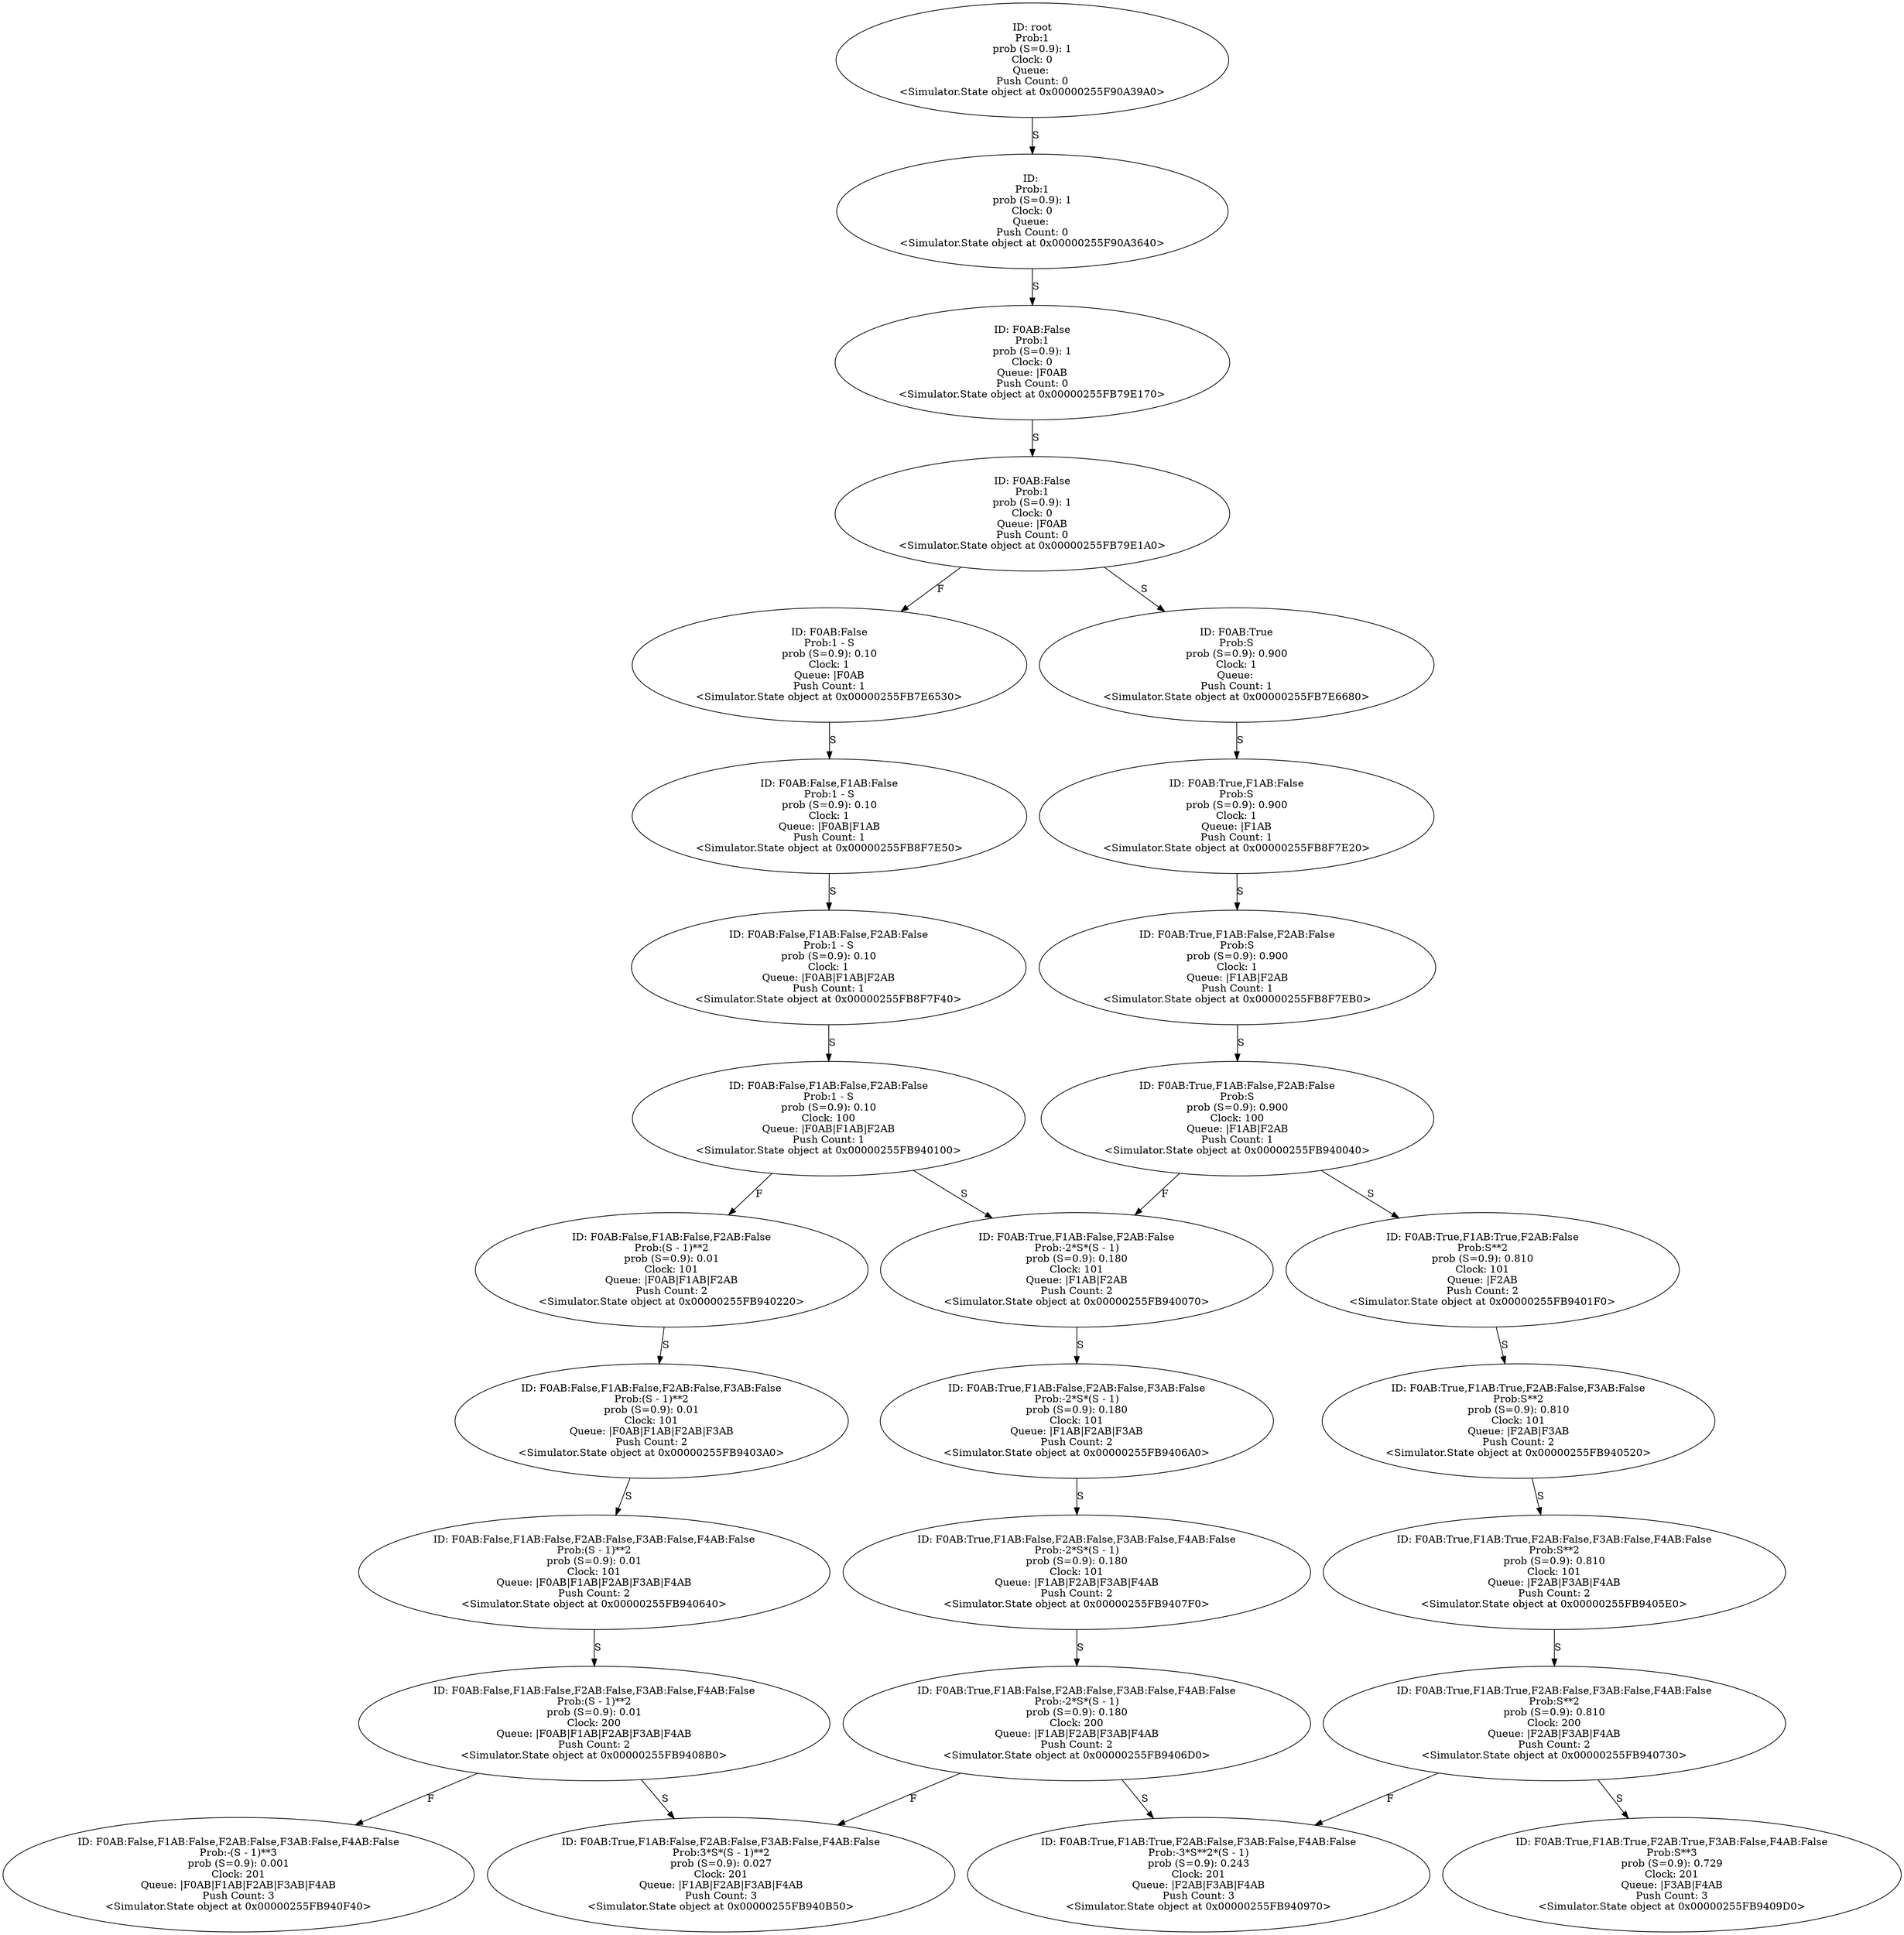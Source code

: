 digraph "./Output/./controled_frequency_S100_R50_t0_tPlus200" {
	<Simulator.State object at 0x00000255F90A39A0> [label="ID: root
Prob:1
prob (S=0.9): 1
Clock: 0
Queue: 
Push Count: 0
<Simulator.State object at 0x00000255F90A39A0>"]
	<Simulator.State object at 0x00000255F90A39A0> -> <Simulator.State object at 0x00000255F90A3640> [label=S]
	<Simulator.State object at 0x00000255F90A3640> [label="ID: 
Prob:1
prob (S=0.9): 1
Clock: 0
Queue: 
Push Count: 0
<Simulator.State object at 0x00000255F90A3640>"]
	<Simulator.State object at 0x00000255F90A3640> -> <Simulator.State object at 0x00000255FB79E170> [label=S]
	<Simulator.State object at 0x00000255FB79E170> [label="ID: F0AB:False
Prob:1
prob (S=0.9): 1
Clock: 0
Queue: |F0AB
Push Count: 0
<Simulator.State object at 0x00000255FB79E170>"]
	<Simulator.State object at 0x00000255FB79E170> -> <Simulator.State object at 0x00000255FB79E1A0> [label=S]
	<Simulator.State object at 0x00000255FB79E1A0> [label="ID: F0AB:False
Prob:1
prob (S=0.9): 1
Clock: 0
Queue: |F0AB
Push Count: 0
<Simulator.State object at 0x00000255FB79E1A0>"]
	<Simulator.State object at 0x00000255FB79E1A0> -> <Simulator.State object at 0x00000255FB7E6530> [label=F]
	<Simulator.State object at 0x00000255FB79E1A0> -> <Simulator.State object at 0x00000255FB7E6680> [label=S]
	<Simulator.State object at 0x00000255FB7E6530> [label="ID: F0AB:False
Prob:1 - S
prob (S=0.9): 0.10
Clock: 1
Queue: |F0AB
Push Count: 1
<Simulator.State object at 0x00000255FB7E6530>"]
	<Simulator.State object at 0x00000255FB7E6530> -> <Simulator.State object at 0x00000255FB8F7E50> [label=S]
	<Simulator.State object at 0x00000255FB7E6680> [label="ID: F0AB:True
Prob:S
prob (S=0.9): 0.900
Clock: 1
Queue: 
Push Count: 1
<Simulator.State object at 0x00000255FB7E6680>"]
	<Simulator.State object at 0x00000255FB7E6680> -> <Simulator.State object at 0x00000255FB8F7E20> [label=S]
	<Simulator.State object at 0x00000255FB8F7E50> [label="ID: F0AB:False,F1AB:False
Prob:1 - S
prob (S=0.9): 0.10
Clock: 1
Queue: |F0AB|F1AB
Push Count: 1
<Simulator.State object at 0x00000255FB8F7E50>"]
	<Simulator.State object at 0x00000255FB8F7E50> -> <Simulator.State object at 0x00000255FB8F7F40> [label=S]
	<Simulator.State object at 0x00000255FB8F7E20> [label="ID: F0AB:True,F1AB:False
Prob:S
prob (S=0.9): 0.900
Clock: 1
Queue: |F1AB
Push Count: 1
<Simulator.State object at 0x00000255FB8F7E20>"]
	<Simulator.State object at 0x00000255FB8F7E20> -> <Simulator.State object at 0x00000255FB8F7EB0> [label=S]
	<Simulator.State object at 0x00000255FB8F7F40> [label="ID: F0AB:False,F1AB:False,F2AB:False
Prob:1 - S
prob (S=0.9): 0.10
Clock: 1
Queue: |F0AB|F1AB|F2AB
Push Count: 1
<Simulator.State object at 0x00000255FB8F7F40>"]
	<Simulator.State object at 0x00000255FB8F7F40> -> <Simulator.State object at 0x00000255FB940100> [label=S]
	<Simulator.State object at 0x00000255FB8F7EB0> [label="ID: F0AB:True,F1AB:False,F2AB:False
Prob:S
prob (S=0.9): 0.900
Clock: 1
Queue: |F1AB|F2AB
Push Count: 1
<Simulator.State object at 0x00000255FB8F7EB0>"]
	<Simulator.State object at 0x00000255FB8F7EB0> -> <Simulator.State object at 0x00000255FB940040> [label=S]
	<Simulator.State object at 0x00000255FB940100> [label="ID: F0AB:False,F1AB:False,F2AB:False
Prob:1 - S
prob (S=0.9): 0.10
Clock: 100
Queue: |F0AB|F1AB|F2AB
Push Count: 1
<Simulator.State object at 0x00000255FB940100>"]
	<Simulator.State object at 0x00000255FB940100> -> <Simulator.State object at 0x00000255FB940220> [label=F]
	<Simulator.State object at 0x00000255FB940100> -> <Simulator.State object at 0x00000255FB940070> [label=S]
	<Simulator.State object at 0x00000255FB940040> [label="ID: F0AB:True,F1AB:False,F2AB:False
Prob:S
prob (S=0.9): 0.900
Clock: 100
Queue: |F1AB|F2AB
Push Count: 1
<Simulator.State object at 0x00000255FB940040>"]
	<Simulator.State object at 0x00000255FB940040> -> <Simulator.State object at 0x00000255FB940070> [label=F]
	<Simulator.State object at 0x00000255FB940040> -> <Simulator.State object at 0x00000255FB9401F0> [label=S]
	<Simulator.State object at 0x00000255FB940220> [label="ID: F0AB:False,F1AB:False,F2AB:False
Prob:(S - 1)**2
prob (S=0.9): 0.01
Clock: 101
Queue: |F0AB|F1AB|F2AB
Push Count: 2
<Simulator.State object at 0x00000255FB940220>"]
	<Simulator.State object at 0x00000255FB940220> -> <Simulator.State object at 0x00000255FB9403A0> [label=S]
	<Simulator.State object at 0x00000255FB940070> [label="ID: F0AB:True,F1AB:False,F2AB:False
Prob:-2*S*(S - 1)
prob (S=0.9): 0.180
Clock: 101
Queue: |F1AB|F2AB
Push Count: 2
<Simulator.State object at 0x00000255FB940070>"]
	<Simulator.State object at 0x00000255FB940070> -> <Simulator.State object at 0x00000255FB9406A0> [label=S]
	<Simulator.State object at 0x00000255FB9401F0> [label="ID: F0AB:True,F1AB:True,F2AB:False
Prob:S**2
prob (S=0.9): 0.810
Clock: 101
Queue: |F2AB
Push Count: 2
<Simulator.State object at 0x00000255FB9401F0>"]
	<Simulator.State object at 0x00000255FB9401F0> -> <Simulator.State object at 0x00000255FB940520> [label=S]
	<Simulator.State object at 0x00000255FB9403A0> [label="ID: F0AB:False,F1AB:False,F2AB:False,F3AB:False
Prob:(S - 1)**2
prob (S=0.9): 0.01
Clock: 101
Queue: |F0AB|F1AB|F2AB|F3AB
Push Count: 2
<Simulator.State object at 0x00000255FB9403A0>"]
	<Simulator.State object at 0x00000255FB9403A0> -> <Simulator.State object at 0x00000255FB940640> [label=S]
	<Simulator.State object at 0x00000255FB9406A0> [label="ID: F0AB:True,F1AB:False,F2AB:False,F3AB:False
Prob:-2*S*(S - 1)
prob (S=0.9): 0.180
Clock: 101
Queue: |F1AB|F2AB|F3AB
Push Count: 2
<Simulator.State object at 0x00000255FB9406A0>"]
	<Simulator.State object at 0x00000255FB9406A0> -> <Simulator.State object at 0x00000255FB9407F0> [label=S]
	<Simulator.State object at 0x00000255FB940520> [label="ID: F0AB:True,F1AB:True,F2AB:False,F3AB:False
Prob:S**2
prob (S=0.9): 0.810
Clock: 101
Queue: |F2AB|F3AB
Push Count: 2
<Simulator.State object at 0x00000255FB940520>"]
	<Simulator.State object at 0x00000255FB940520> -> <Simulator.State object at 0x00000255FB9405E0> [label=S]
	<Simulator.State object at 0x00000255FB940640> [label="ID: F0AB:False,F1AB:False,F2AB:False,F3AB:False,F4AB:False
Prob:(S - 1)**2
prob (S=0.9): 0.01
Clock: 101
Queue: |F0AB|F1AB|F2AB|F3AB|F4AB
Push Count: 2
<Simulator.State object at 0x00000255FB940640>"]
	<Simulator.State object at 0x00000255FB940640> -> <Simulator.State object at 0x00000255FB9408B0> [label=S]
	<Simulator.State object at 0x00000255FB9407F0> [label="ID: F0AB:True,F1AB:False,F2AB:False,F3AB:False,F4AB:False
Prob:-2*S*(S - 1)
prob (S=0.9): 0.180
Clock: 101
Queue: |F1AB|F2AB|F3AB|F4AB
Push Count: 2
<Simulator.State object at 0x00000255FB9407F0>"]
	<Simulator.State object at 0x00000255FB9407F0> -> <Simulator.State object at 0x00000255FB9406D0> [label=S]
	<Simulator.State object at 0x00000255FB9405E0> [label="ID: F0AB:True,F1AB:True,F2AB:False,F3AB:False,F4AB:False
Prob:S**2
prob (S=0.9): 0.810
Clock: 101
Queue: |F2AB|F3AB|F4AB
Push Count: 2
<Simulator.State object at 0x00000255FB9405E0>"]
	<Simulator.State object at 0x00000255FB9405E0> -> <Simulator.State object at 0x00000255FB940730> [label=S]
	<Simulator.State object at 0x00000255FB9408B0> [label="ID: F0AB:False,F1AB:False,F2AB:False,F3AB:False,F4AB:False
Prob:(S - 1)**2
prob (S=0.9): 0.01
Clock: 200
Queue: |F0AB|F1AB|F2AB|F3AB|F4AB
Push Count: 2
<Simulator.State object at 0x00000255FB9408B0>"]
	<Simulator.State object at 0x00000255FB9408B0> -> <Simulator.State object at 0x00000255FB940F40> [label=F]
	<Simulator.State object at 0x00000255FB9408B0> -> <Simulator.State object at 0x00000255FB940B50> [label=S]
	<Simulator.State object at 0x00000255FB9406D0> [label="ID: F0AB:True,F1AB:False,F2AB:False,F3AB:False,F4AB:False
Prob:-2*S*(S - 1)
prob (S=0.9): 0.180
Clock: 200
Queue: |F1AB|F2AB|F3AB|F4AB
Push Count: 2
<Simulator.State object at 0x00000255FB9406D0>"]
	<Simulator.State object at 0x00000255FB9406D0> -> <Simulator.State object at 0x00000255FB940B50> [label=F]
	<Simulator.State object at 0x00000255FB9406D0> -> <Simulator.State object at 0x00000255FB940970> [label=S]
	<Simulator.State object at 0x00000255FB940730> [label="ID: F0AB:True,F1AB:True,F2AB:False,F3AB:False,F4AB:False
Prob:S**2
prob (S=0.9): 0.810
Clock: 200
Queue: |F2AB|F3AB|F4AB
Push Count: 2
<Simulator.State object at 0x00000255FB940730>"]
	<Simulator.State object at 0x00000255FB940730> -> <Simulator.State object at 0x00000255FB940970> [label=F]
	<Simulator.State object at 0x00000255FB940730> -> <Simulator.State object at 0x00000255FB9409D0> [label=S]
	<Simulator.State object at 0x00000255FB940F40> [label="ID: F0AB:False,F1AB:False,F2AB:False,F3AB:False,F4AB:False
Prob:-(S - 1)**3
prob (S=0.9): 0.001
Clock: 201
Queue: |F0AB|F1AB|F2AB|F3AB|F4AB
Push Count: 3
<Simulator.State object at 0x00000255FB940F40>"]
	<Simulator.State object at 0x00000255FB940B50> [label="ID: F0AB:True,F1AB:False,F2AB:False,F3AB:False,F4AB:False
Prob:3*S*(S - 1)**2
prob (S=0.9): 0.027
Clock: 201
Queue: |F1AB|F2AB|F3AB|F4AB
Push Count: 3
<Simulator.State object at 0x00000255FB940B50>"]
	<Simulator.State object at 0x00000255FB940970> [label="ID: F0AB:True,F1AB:True,F2AB:False,F3AB:False,F4AB:False
Prob:-3*S**2*(S - 1)
prob (S=0.9): 0.243
Clock: 201
Queue: |F2AB|F3AB|F4AB
Push Count: 3
<Simulator.State object at 0x00000255FB940970>"]
	<Simulator.State object at 0x00000255FB9409D0> [label="ID: F0AB:True,F1AB:True,F2AB:True,F3AB:False,F4AB:False
Prob:S**3
prob (S=0.9): 0.729
Clock: 201
Queue: |F3AB|F4AB
Push Count: 3
<Simulator.State object at 0x00000255FB9409D0>"]
}
